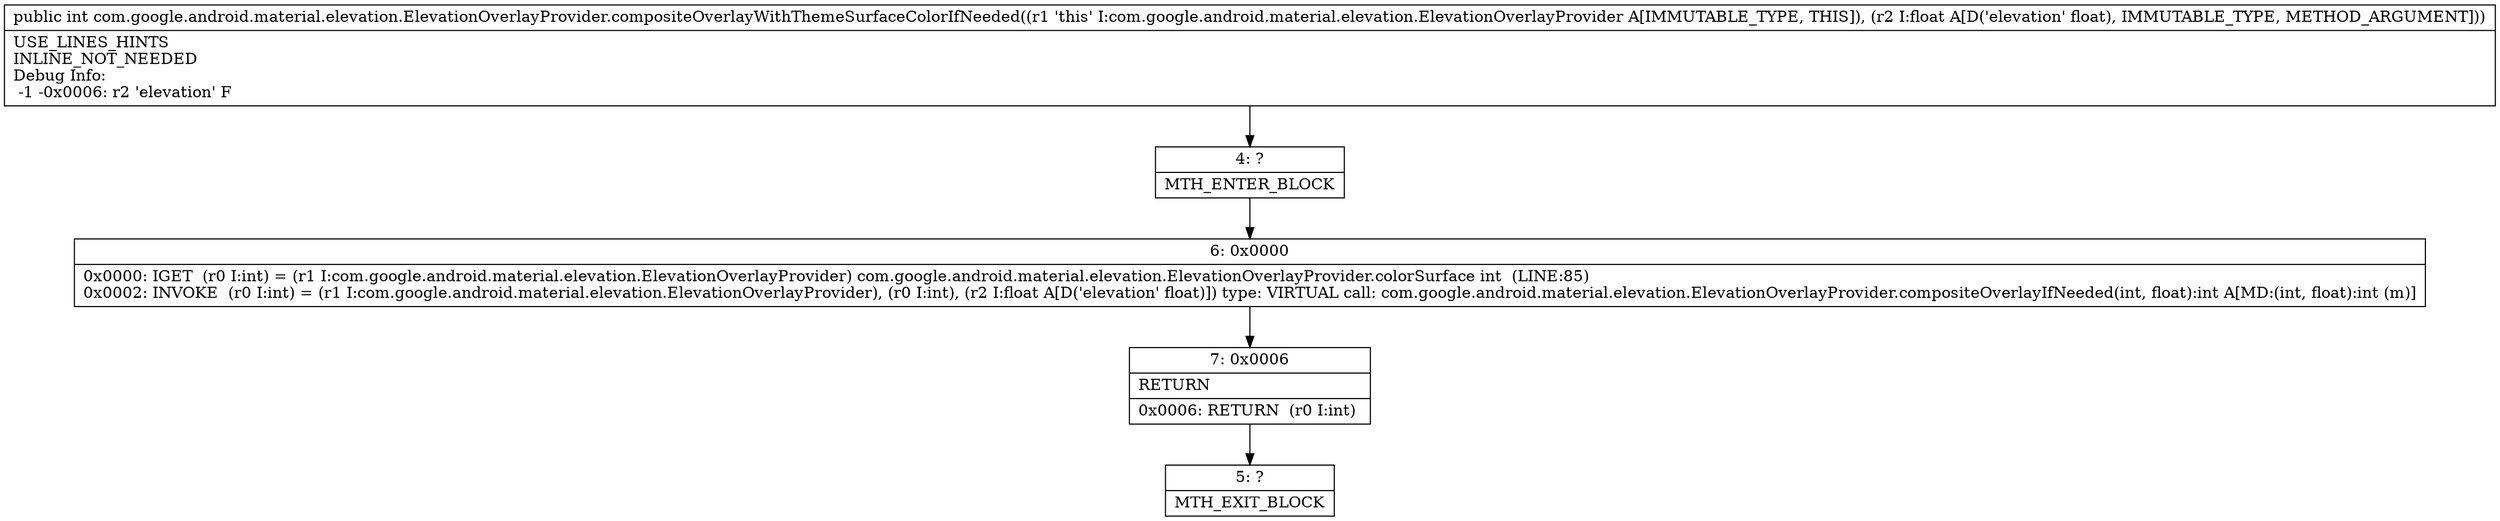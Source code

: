 digraph "CFG forcom.google.android.material.elevation.ElevationOverlayProvider.compositeOverlayWithThemeSurfaceColorIfNeeded(F)I" {
Node_4 [shape=record,label="{4\:\ ?|MTH_ENTER_BLOCK\l}"];
Node_6 [shape=record,label="{6\:\ 0x0000|0x0000: IGET  (r0 I:int) = (r1 I:com.google.android.material.elevation.ElevationOverlayProvider) com.google.android.material.elevation.ElevationOverlayProvider.colorSurface int  (LINE:85)\l0x0002: INVOKE  (r0 I:int) = (r1 I:com.google.android.material.elevation.ElevationOverlayProvider), (r0 I:int), (r2 I:float A[D('elevation' float)]) type: VIRTUAL call: com.google.android.material.elevation.ElevationOverlayProvider.compositeOverlayIfNeeded(int, float):int A[MD:(int, float):int (m)]\l}"];
Node_7 [shape=record,label="{7\:\ 0x0006|RETURN\l|0x0006: RETURN  (r0 I:int) \l}"];
Node_5 [shape=record,label="{5\:\ ?|MTH_EXIT_BLOCK\l}"];
MethodNode[shape=record,label="{public int com.google.android.material.elevation.ElevationOverlayProvider.compositeOverlayWithThemeSurfaceColorIfNeeded((r1 'this' I:com.google.android.material.elevation.ElevationOverlayProvider A[IMMUTABLE_TYPE, THIS]), (r2 I:float A[D('elevation' float), IMMUTABLE_TYPE, METHOD_ARGUMENT]))  | USE_LINES_HINTS\lINLINE_NOT_NEEDED\lDebug Info:\l  \-1 \-0x0006: r2 'elevation' F\l}"];
MethodNode -> Node_4;Node_4 -> Node_6;
Node_6 -> Node_7;
Node_7 -> Node_5;
}

